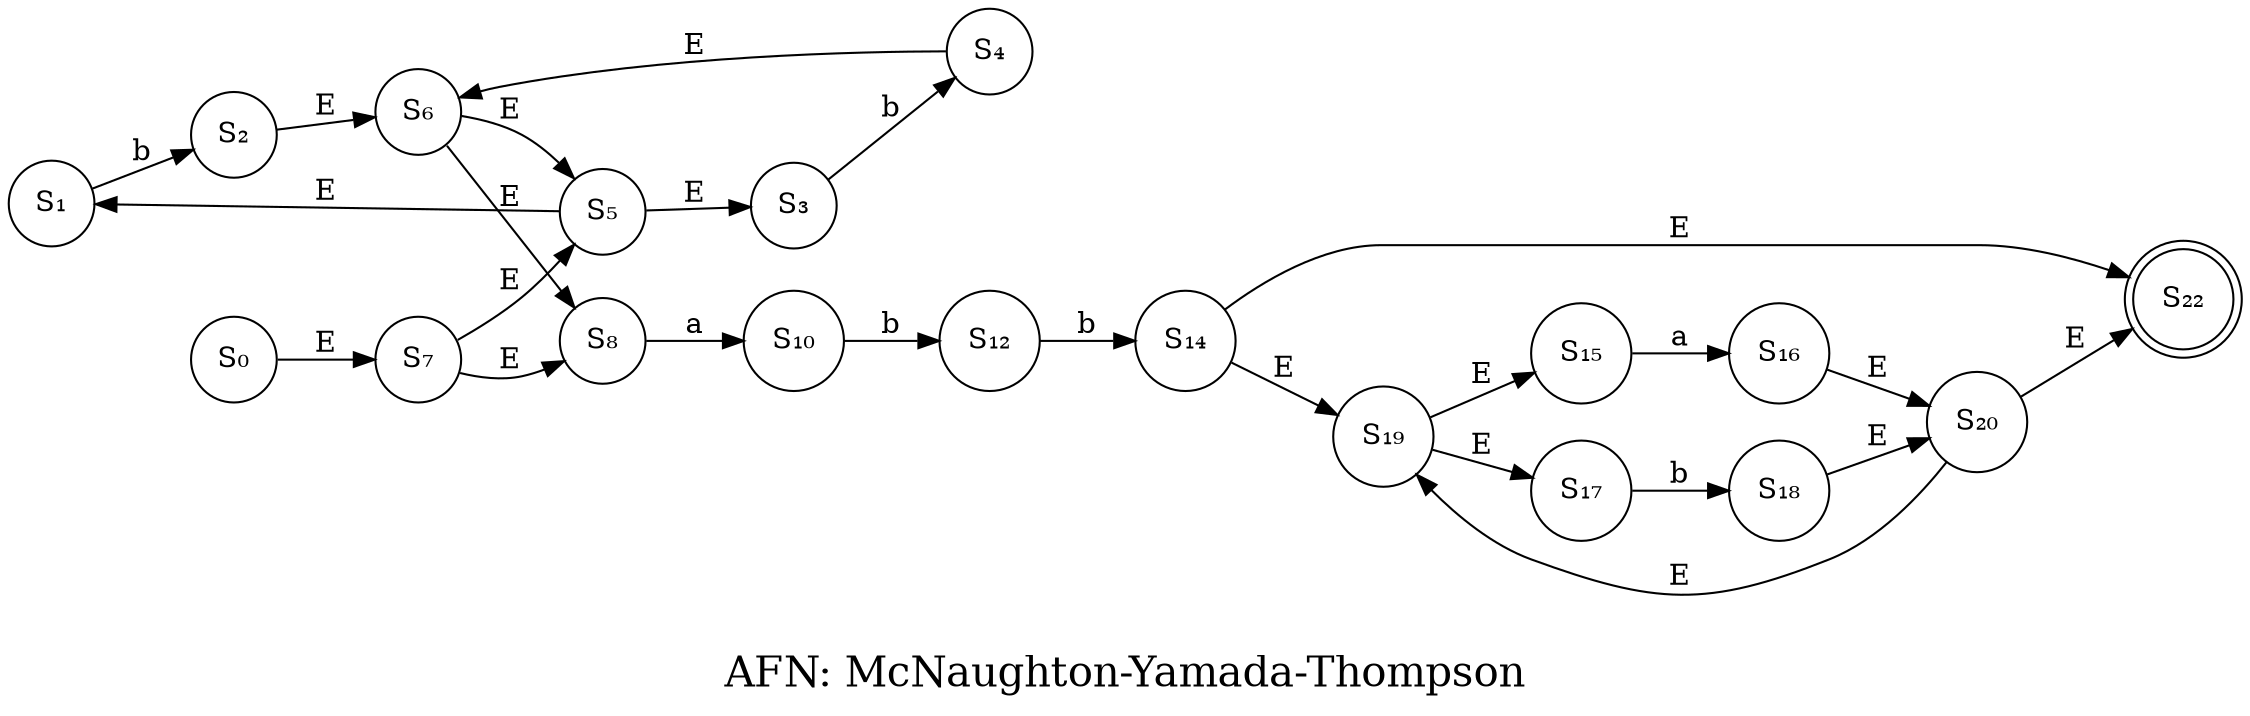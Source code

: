 // AFN
digraph {
	rankdir=LR size=15
	label="
AFN: McNaughton-Yamada-Thompson"
	fontsize=20
	node [shape=circle]
	S1 [label="S₁"]
	S2 [label="S₂"]
	S1 -> S2 [label=b]
	S3 [label="S₃"]
	S4 [label="S₄"]
	S3 -> S4 [label=b]
	S5 [label="S₅"]
	S1 [label="S₁"]
	S3 [label="S₃"]
	S5 -> S1 [label=E]
	S5 -> S3 [label=E]
	S6 [label="S₆"]
	S2 [label="S₂"]
	S4 [label="S₄"]
	S2 -> S6 [label=E]
	S4 -> S6 [label=E]
	S7 [label="S₇"]
	S5 [label="S₅"]
	S7 -> S5 [label=E]
	S8 [label="S₈"]
	S6 [label="S₆"]
	S6 -> S8 [label=E]
	S7 -> S8 [label=E]
	S6 -> S5 [label=E]
	S8 [label="S₈"]
	S10 [label="S₁₀"]
	S8 -> S10 [label=a]
	S10 [label="S₁₀"]
	S12 [label="S₁₂"]
	S10 -> S12 [label=b]
	S12 [label="S₁₂"]
	S14 [label="S₁₄"]
	S12 -> S14 [label=b]
	S15 [label="S₁₅"]
	S16 [label="S₁₆"]
	S15 -> S16 [label=a]
	S17 [label="S₁₇"]
	S18 [label="S₁₈"]
	S17 -> S18 [label=b]
	S19 [label="S₁₉"]
	S15 [label="S₁₅"]
	S17 [label="S₁₇"]
	S19 -> S15 [label=E]
	S19 -> S17 [label=E]
	S20 [label="S₂₀"]
	S16 [label="S₁₆"]
	S18 [label="S₁₈"]
	S16 -> S20 [label=E]
	S18 -> S20 [label=E]
	S14 [label="S₁₄"]
	S19 [label="S₁₉"]
	S14 -> S19 [label=E]
	S22 [label="S₂₂" shape=doublecircle]
	S20 [label="S₂₀"]
	S20 -> S22 [label=E]
	S14 -> S22 [label=E]
	S20 -> S19 [label=E]
	S0 [label="S₀"]
	S0 -> S7 [label=E]
}
